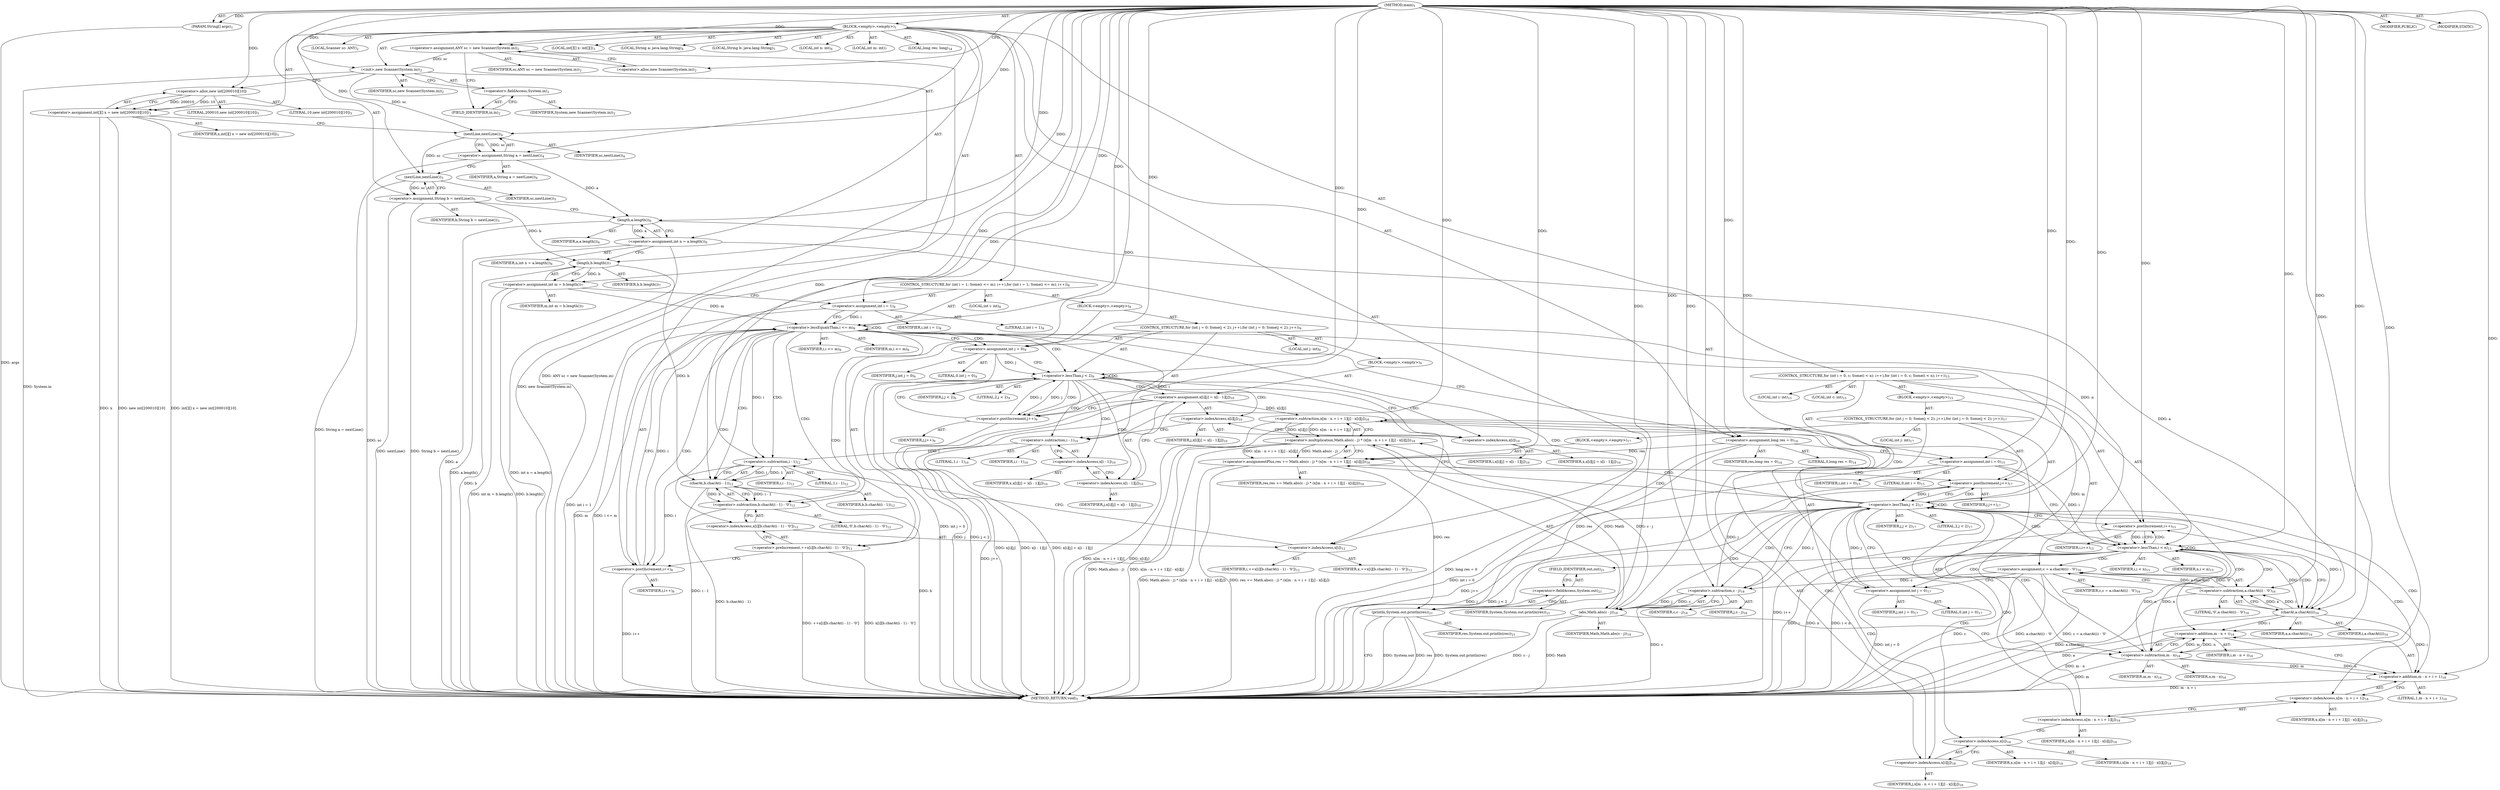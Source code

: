 digraph "main" {  
"19" [label = <(METHOD,main)<SUB>1</SUB>> ]
"20" [label = <(PARAM,String[] args)<SUB>1</SUB>> ]
"21" [label = <(BLOCK,&lt;empty&gt;,&lt;empty&gt;)<SUB>1</SUB>> ]
"4" [label = <(LOCAL,Scanner sc: ANY)<SUB>2</SUB>> ]
"22" [label = <(&lt;operator&gt;.assignment,ANY sc = new Scanner(System.in))<SUB>2</SUB>> ]
"23" [label = <(IDENTIFIER,sc,ANY sc = new Scanner(System.in))<SUB>2</SUB>> ]
"24" [label = <(&lt;operator&gt;.alloc,new Scanner(System.in))<SUB>2</SUB>> ]
"25" [label = <(&lt;init&gt;,new Scanner(System.in))<SUB>2</SUB>> ]
"3" [label = <(IDENTIFIER,sc,new Scanner(System.in))<SUB>2</SUB>> ]
"26" [label = <(&lt;operator&gt;.fieldAccess,System.in)<SUB>2</SUB>> ]
"27" [label = <(IDENTIFIER,System,new Scanner(System.in))<SUB>2</SUB>> ]
"28" [label = <(FIELD_IDENTIFIER,in,in)<SUB>2</SUB>> ]
"29" [label = <(LOCAL,int[][] x: int[][])<SUB>3</SUB>> ]
"30" [label = <(&lt;operator&gt;.assignment,int[][] x = new int[200010][10])<SUB>3</SUB>> ]
"31" [label = <(IDENTIFIER,x,int[][] x = new int[200010][10])<SUB>3</SUB>> ]
"32" [label = <(&lt;operator&gt;.alloc,new int[200010][10])> ]
"33" [label = <(LITERAL,200010,new int[200010][10])<SUB>3</SUB>> ]
"34" [label = <(LITERAL,10,new int[200010][10])<SUB>3</SUB>> ]
"35" [label = <(LOCAL,String a: java.lang.String)<SUB>4</SUB>> ]
"36" [label = <(&lt;operator&gt;.assignment,String a = nextLine())<SUB>4</SUB>> ]
"37" [label = <(IDENTIFIER,a,String a = nextLine())<SUB>4</SUB>> ]
"38" [label = <(nextLine,nextLine())<SUB>4</SUB>> ]
"39" [label = <(IDENTIFIER,sc,nextLine())<SUB>4</SUB>> ]
"40" [label = <(LOCAL,String b: java.lang.String)<SUB>5</SUB>> ]
"41" [label = <(&lt;operator&gt;.assignment,String b = nextLine())<SUB>5</SUB>> ]
"42" [label = <(IDENTIFIER,b,String b = nextLine())<SUB>5</SUB>> ]
"43" [label = <(nextLine,nextLine())<SUB>5</SUB>> ]
"44" [label = <(IDENTIFIER,sc,nextLine())<SUB>5</SUB>> ]
"45" [label = <(LOCAL,int n: int)<SUB>6</SUB>> ]
"46" [label = <(&lt;operator&gt;.assignment,int n = a.length())<SUB>6</SUB>> ]
"47" [label = <(IDENTIFIER,n,int n = a.length())<SUB>6</SUB>> ]
"48" [label = <(length,a.length())<SUB>6</SUB>> ]
"49" [label = <(IDENTIFIER,a,a.length())<SUB>6</SUB>> ]
"50" [label = <(LOCAL,int m: int)<SUB>7</SUB>> ]
"51" [label = <(&lt;operator&gt;.assignment,int m = b.length())<SUB>7</SUB>> ]
"52" [label = <(IDENTIFIER,m,int m = b.length())<SUB>7</SUB>> ]
"53" [label = <(length,b.length())<SUB>7</SUB>> ]
"54" [label = <(IDENTIFIER,b,b.length())<SUB>7</SUB>> ]
"55" [label = <(CONTROL_STRUCTURE,for (int i = 1; Some(i &lt;= m); i++),for (int i = 1; Some(i &lt;= m); i++))<SUB>8</SUB>> ]
"56" [label = <(LOCAL,int i: int)<SUB>8</SUB>> ]
"57" [label = <(&lt;operator&gt;.assignment,int i = 1)<SUB>8</SUB>> ]
"58" [label = <(IDENTIFIER,i,int i = 1)<SUB>8</SUB>> ]
"59" [label = <(LITERAL,1,int i = 1)<SUB>8</SUB>> ]
"60" [label = <(&lt;operator&gt;.lessEqualsThan,i &lt;= m)<SUB>8</SUB>> ]
"61" [label = <(IDENTIFIER,i,i &lt;= m)<SUB>8</SUB>> ]
"62" [label = <(IDENTIFIER,m,i &lt;= m)<SUB>8</SUB>> ]
"63" [label = <(&lt;operator&gt;.postIncrement,i++)<SUB>8</SUB>> ]
"64" [label = <(IDENTIFIER,i,i++)<SUB>8</SUB>> ]
"65" [label = <(BLOCK,&lt;empty&gt;,&lt;empty&gt;)<SUB>8</SUB>> ]
"66" [label = <(CONTROL_STRUCTURE,for (int j = 0; Some(j &lt; 2); j++),for (int j = 0; Some(j &lt; 2); j++))<SUB>9</SUB>> ]
"67" [label = <(LOCAL,int j: int)<SUB>9</SUB>> ]
"68" [label = <(&lt;operator&gt;.assignment,int j = 0)<SUB>9</SUB>> ]
"69" [label = <(IDENTIFIER,j,int j = 0)<SUB>9</SUB>> ]
"70" [label = <(LITERAL,0,int j = 0)<SUB>9</SUB>> ]
"71" [label = <(&lt;operator&gt;.lessThan,j &lt; 2)<SUB>9</SUB>> ]
"72" [label = <(IDENTIFIER,j,j &lt; 2)<SUB>9</SUB>> ]
"73" [label = <(LITERAL,2,j &lt; 2)<SUB>9</SUB>> ]
"74" [label = <(&lt;operator&gt;.postIncrement,j++)<SUB>9</SUB>> ]
"75" [label = <(IDENTIFIER,j,j++)<SUB>9</SUB>> ]
"76" [label = <(BLOCK,&lt;empty&gt;,&lt;empty&gt;)<SUB>9</SUB>> ]
"77" [label = <(&lt;operator&gt;.assignment,x[i][j] = x[i - 1][j])<SUB>10</SUB>> ]
"78" [label = <(&lt;operator&gt;.indexAccess,x[i][j])<SUB>10</SUB>> ]
"79" [label = <(&lt;operator&gt;.indexAccess,x[i])<SUB>10</SUB>> ]
"80" [label = <(IDENTIFIER,x,x[i][j] = x[i - 1][j])<SUB>10</SUB>> ]
"81" [label = <(IDENTIFIER,i,x[i][j] = x[i - 1][j])<SUB>10</SUB>> ]
"82" [label = <(IDENTIFIER,j,x[i][j] = x[i - 1][j])<SUB>10</SUB>> ]
"83" [label = <(&lt;operator&gt;.indexAccess,x[i - 1][j])<SUB>10</SUB>> ]
"84" [label = <(&lt;operator&gt;.indexAccess,x[i - 1])<SUB>10</SUB>> ]
"85" [label = <(IDENTIFIER,x,x[i][j] = x[i - 1][j])<SUB>10</SUB>> ]
"86" [label = <(&lt;operator&gt;.subtraction,i - 1)<SUB>10</SUB>> ]
"87" [label = <(IDENTIFIER,i,i - 1)<SUB>10</SUB>> ]
"88" [label = <(LITERAL,1,i - 1)<SUB>10</SUB>> ]
"89" [label = <(IDENTIFIER,j,x[i][j] = x[i - 1][j])<SUB>10</SUB>> ]
"90" [label = <(&lt;operator&gt;.preIncrement,++x[i][b.charAt(i - 1) - '0'])<SUB>12</SUB>> ]
"91" [label = <(&lt;operator&gt;.indexAccess,x[i][b.charAt(i - 1) - '0'])<SUB>12</SUB>> ]
"92" [label = <(&lt;operator&gt;.indexAccess,x[i])<SUB>12</SUB>> ]
"93" [label = <(IDENTIFIER,x,++x[i][b.charAt(i - 1) - '0'])<SUB>12</SUB>> ]
"94" [label = <(IDENTIFIER,i,++x[i][b.charAt(i - 1) - '0'])<SUB>12</SUB>> ]
"95" [label = <(&lt;operator&gt;.subtraction,b.charAt(i - 1) - '0')<SUB>12</SUB>> ]
"96" [label = <(charAt,b.charAt(i - 1))<SUB>12</SUB>> ]
"97" [label = <(IDENTIFIER,b,b.charAt(i - 1))<SUB>12</SUB>> ]
"98" [label = <(&lt;operator&gt;.subtraction,i - 1)<SUB>12</SUB>> ]
"99" [label = <(IDENTIFIER,i,i - 1)<SUB>12</SUB>> ]
"100" [label = <(LITERAL,1,i - 1)<SUB>12</SUB>> ]
"101" [label = <(LITERAL,'0',b.charAt(i - 1) - '0')<SUB>12</SUB>> ]
"102" [label = <(LOCAL,long res: long)<SUB>14</SUB>> ]
"103" [label = <(&lt;operator&gt;.assignment,long res = 0)<SUB>14</SUB>> ]
"104" [label = <(IDENTIFIER,res,long res = 0)<SUB>14</SUB>> ]
"105" [label = <(LITERAL,0,long res = 0)<SUB>14</SUB>> ]
"106" [label = <(CONTROL_STRUCTURE,for (int i = 0, c; Some(i &lt; n); i++),for (int i = 0, c; Some(i &lt; n); i++))<SUB>15</SUB>> ]
"107" [label = <(LOCAL,int i: int)<SUB>15</SUB>> ]
"108" [label = <(LOCAL,int c: int)<SUB>15</SUB>> ]
"109" [label = <(&lt;operator&gt;.assignment,int i = 0)<SUB>15</SUB>> ]
"110" [label = <(IDENTIFIER,i,int i = 0)<SUB>15</SUB>> ]
"111" [label = <(LITERAL,0,int i = 0)<SUB>15</SUB>> ]
"112" [label = <(&lt;operator&gt;.lessThan,i &lt; n)<SUB>15</SUB>> ]
"113" [label = <(IDENTIFIER,i,i &lt; n)<SUB>15</SUB>> ]
"114" [label = <(IDENTIFIER,n,i &lt; n)<SUB>15</SUB>> ]
"115" [label = <(&lt;operator&gt;.postIncrement,i++)<SUB>15</SUB>> ]
"116" [label = <(IDENTIFIER,i,i++)<SUB>15</SUB>> ]
"117" [label = <(BLOCK,&lt;empty&gt;,&lt;empty&gt;)<SUB>15</SUB>> ]
"118" [label = <(&lt;operator&gt;.assignment,c = a.charAt(i) - '0')<SUB>16</SUB>> ]
"119" [label = <(IDENTIFIER,c,c = a.charAt(i) - '0')<SUB>16</SUB>> ]
"120" [label = <(&lt;operator&gt;.subtraction,a.charAt(i) - '0')<SUB>16</SUB>> ]
"121" [label = <(charAt,a.charAt(i))<SUB>16</SUB>> ]
"122" [label = <(IDENTIFIER,a,a.charAt(i))<SUB>16</SUB>> ]
"123" [label = <(IDENTIFIER,i,a.charAt(i))<SUB>16</SUB>> ]
"124" [label = <(LITERAL,'0',a.charAt(i) - '0')<SUB>16</SUB>> ]
"125" [label = <(CONTROL_STRUCTURE,for (int j = 0; Some(j &lt; 2); j++),for (int j = 0; Some(j &lt; 2); j++))<SUB>17</SUB>> ]
"126" [label = <(LOCAL,int j: int)<SUB>17</SUB>> ]
"127" [label = <(&lt;operator&gt;.assignment,int j = 0)<SUB>17</SUB>> ]
"128" [label = <(IDENTIFIER,j,int j = 0)<SUB>17</SUB>> ]
"129" [label = <(LITERAL,0,int j = 0)<SUB>17</SUB>> ]
"130" [label = <(&lt;operator&gt;.lessThan,j &lt; 2)<SUB>17</SUB>> ]
"131" [label = <(IDENTIFIER,j,j &lt; 2)<SUB>17</SUB>> ]
"132" [label = <(LITERAL,2,j &lt; 2)<SUB>17</SUB>> ]
"133" [label = <(&lt;operator&gt;.postIncrement,j++)<SUB>17</SUB>> ]
"134" [label = <(IDENTIFIER,j,j++)<SUB>17</SUB>> ]
"135" [label = <(BLOCK,&lt;empty&gt;,&lt;empty&gt;)<SUB>17</SUB>> ]
"136" [label = <(&lt;operator&gt;.assignmentPlus,res += Math.abs(c - j) * (x[m - n + i + 1][j] - x[i][j]))<SUB>18</SUB>> ]
"137" [label = <(IDENTIFIER,res,res += Math.abs(c - j) * (x[m - n + i + 1][j] - x[i][j]))<SUB>18</SUB>> ]
"138" [label = <(&lt;operator&gt;.multiplication,Math.abs(c - j) * (x[m - n + i + 1][j] - x[i][j]))<SUB>18</SUB>> ]
"139" [label = <(abs,Math.abs(c - j))<SUB>18</SUB>> ]
"140" [label = <(IDENTIFIER,Math,Math.abs(c - j))<SUB>18</SUB>> ]
"141" [label = <(&lt;operator&gt;.subtraction,c - j)<SUB>18</SUB>> ]
"142" [label = <(IDENTIFIER,c,c - j)<SUB>18</SUB>> ]
"143" [label = <(IDENTIFIER,j,c - j)<SUB>18</SUB>> ]
"144" [label = <(&lt;operator&gt;.subtraction,x[m - n + i + 1][j] - x[i][j])<SUB>18</SUB>> ]
"145" [label = <(&lt;operator&gt;.indexAccess,x[m - n + i + 1][j])<SUB>18</SUB>> ]
"146" [label = <(&lt;operator&gt;.indexAccess,x[m - n + i + 1])<SUB>18</SUB>> ]
"147" [label = <(IDENTIFIER,x,x[m - n + i + 1][j] - x[i][j])<SUB>18</SUB>> ]
"148" [label = <(&lt;operator&gt;.addition,m - n + i + 1)<SUB>18</SUB>> ]
"149" [label = <(&lt;operator&gt;.addition,m - n + i)<SUB>18</SUB>> ]
"150" [label = <(&lt;operator&gt;.subtraction,m - n)<SUB>18</SUB>> ]
"151" [label = <(IDENTIFIER,m,m - n)<SUB>18</SUB>> ]
"152" [label = <(IDENTIFIER,n,m - n)<SUB>18</SUB>> ]
"153" [label = <(IDENTIFIER,i,m - n + i)<SUB>18</SUB>> ]
"154" [label = <(LITERAL,1,m - n + i + 1)<SUB>18</SUB>> ]
"155" [label = <(IDENTIFIER,j,x[m - n + i + 1][j] - x[i][j])<SUB>18</SUB>> ]
"156" [label = <(&lt;operator&gt;.indexAccess,x[i][j])<SUB>18</SUB>> ]
"157" [label = <(&lt;operator&gt;.indexAccess,x[i])<SUB>18</SUB>> ]
"158" [label = <(IDENTIFIER,x,x[m - n + i + 1][j] - x[i][j])<SUB>18</SUB>> ]
"159" [label = <(IDENTIFIER,i,x[m - n + i + 1][j] - x[i][j])<SUB>18</SUB>> ]
"160" [label = <(IDENTIFIER,j,x[m - n + i + 1][j] - x[i][j])<SUB>18</SUB>> ]
"161" [label = <(println,System.out.println(res))<SUB>21</SUB>> ]
"162" [label = <(&lt;operator&gt;.fieldAccess,System.out)<SUB>21</SUB>> ]
"163" [label = <(IDENTIFIER,System,System.out.println(res))<SUB>21</SUB>> ]
"164" [label = <(FIELD_IDENTIFIER,out,out)<SUB>21</SUB>> ]
"165" [label = <(IDENTIFIER,res,System.out.println(res))<SUB>21</SUB>> ]
"166" [label = <(MODIFIER,PUBLIC)> ]
"167" [label = <(MODIFIER,STATIC)> ]
"168" [label = <(METHOD_RETURN,void)<SUB>1</SUB>> ]
  "19" -> "20"  [ label = "AST: "] 
  "19" -> "21"  [ label = "AST: "] 
  "19" -> "166"  [ label = "AST: "] 
  "19" -> "167"  [ label = "AST: "] 
  "19" -> "168"  [ label = "AST: "] 
  "21" -> "4"  [ label = "AST: "] 
  "21" -> "22"  [ label = "AST: "] 
  "21" -> "25"  [ label = "AST: "] 
  "21" -> "29"  [ label = "AST: "] 
  "21" -> "30"  [ label = "AST: "] 
  "21" -> "35"  [ label = "AST: "] 
  "21" -> "36"  [ label = "AST: "] 
  "21" -> "40"  [ label = "AST: "] 
  "21" -> "41"  [ label = "AST: "] 
  "21" -> "45"  [ label = "AST: "] 
  "21" -> "46"  [ label = "AST: "] 
  "21" -> "50"  [ label = "AST: "] 
  "21" -> "51"  [ label = "AST: "] 
  "21" -> "55"  [ label = "AST: "] 
  "21" -> "102"  [ label = "AST: "] 
  "21" -> "103"  [ label = "AST: "] 
  "21" -> "106"  [ label = "AST: "] 
  "21" -> "161"  [ label = "AST: "] 
  "22" -> "23"  [ label = "AST: "] 
  "22" -> "24"  [ label = "AST: "] 
  "25" -> "3"  [ label = "AST: "] 
  "25" -> "26"  [ label = "AST: "] 
  "26" -> "27"  [ label = "AST: "] 
  "26" -> "28"  [ label = "AST: "] 
  "30" -> "31"  [ label = "AST: "] 
  "30" -> "32"  [ label = "AST: "] 
  "32" -> "33"  [ label = "AST: "] 
  "32" -> "34"  [ label = "AST: "] 
  "36" -> "37"  [ label = "AST: "] 
  "36" -> "38"  [ label = "AST: "] 
  "38" -> "39"  [ label = "AST: "] 
  "41" -> "42"  [ label = "AST: "] 
  "41" -> "43"  [ label = "AST: "] 
  "43" -> "44"  [ label = "AST: "] 
  "46" -> "47"  [ label = "AST: "] 
  "46" -> "48"  [ label = "AST: "] 
  "48" -> "49"  [ label = "AST: "] 
  "51" -> "52"  [ label = "AST: "] 
  "51" -> "53"  [ label = "AST: "] 
  "53" -> "54"  [ label = "AST: "] 
  "55" -> "56"  [ label = "AST: "] 
  "55" -> "57"  [ label = "AST: "] 
  "55" -> "60"  [ label = "AST: "] 
  "55" -> "63"  [ label = "AST: "] 
  "55" -> "65"  [ label = "AST: "] 
  "57" -> "58"  [ label = "AST: "] 
  "57" -> "59"  [ label = "AST: "] 
  "60" -> "61"  [ label = "AST: "] 
  "60" -> "62"  [ label = "AST: "] 
  "63" -> "64"  [ label = "AST: "] 
  "65" -> "66"  [ label = "AST: "] 
  "65" -> "90"  [ label = "AST: "] 
  "66" -> "67"  [ label = "AST: "] 
  "66" -> "68"  [ label = "AST: "] 
  "66" -> "71"  [ label = "AST: "] 
  "66" -> "74"  [ label = "AST: "] 
  "66" -> "76"  [ label = "AST: "] 
  "68" -> "69"  [ label = "AST: "] 
  "68" -> "70"  [ label = "AST: "] 
  "71" -> "72"  [ label = "AST: "] 
  "71" -> "73"  [ label = "AST: "] 
  "74" -> "75"  [ label = "AST: "] 
  "76" -> "77"  [ label = "AST: "] 
  "77" -> "78"  [ label = "AST: "] 
  "77" -> "83"  [ label = "AST: "] 
  "78" -> "79"  [ label = "AST: "] 
  "78" -> "82"  [ label = "AST: "] 
  "79" -> "80"  [ label = "AST: "] 
  "79" -> "81"  [ label = "AST: "] 
  "83" -> "84"  [ label = "AST: "] 
  "83" -> "89"  [ label = "AST: "] 
  "84" -> "85"  [ label = "AST: "] 
  "84" -> "86"  [ label = "AST: "] 
  "86" -> "87"  [ label = "AST: "] 
  "86" -> "88"  [ label = "AST: "] 
  "90" -> "91"  [ label = "AST: "] 
  "91" -> "92"  [ label = "AST: "] 
  "91" -> "95"  [ label = "AST: "] 
  "92" -> "93"  [ label = "AST: "] 
  "92" -> "94"  [ label = "AST: "] 
  "95" -> "96"  [ label = "AST: "] 
  "95" -> "101"  [ label = "AST: "] 
  "96" -> "97"  [ label = "AST: "] 
  "96" -> "98"  [ label = "AST: "] 
  "98" -> "99"  [ label = "AST: "] 
  "98" -> "100"  [ label = "AST: "] 
  "103" -> "104"  [ label = "AST: "] 
  "103" -> "105"  [ label = "AST: "] 
  "106" -> "107"  [ label = "AST: "] 
  "106" -> "108"  [ label = "AST: "] 
  "106" -> "109"  [ label = "AST: "] 
  "106" -> "112"  [ label = "AST: "] 
  "106" -> "115"  [ label = "AST: "] 
  "106" -> "117"  [ label = "AST: "] 
  "109" -> "110"  [ label = "AST: "] 
  "109" -> "111"  [ label = "AST: "] 
  "112" -> "113"  [ label = "AST: "] 
  "112" -> "114"  [ label = "AST: "] 
  "115" -> "116"  [ label = "AST: "] 
  "117" -> "118"  [ label = "AST: "] 
  "117" -> "125"  [ label = "AST: "] 
  "118" -> "119"  [ label = "AST: "] 
  "118" -> "120"  [ label = "AST: "] 
  "120" -> "121"  [ label = "AST: "] 
  "120" -> "124"  [ label = "AST: "] 
  "121" -> "122"  [ label = "AST: "] 
  "121" -> "123"  [ label = "AST: "] 
  "125" -> "126"  [ label = "AST: "] 
  "125" -> "127"  [ label = "AST: "] 
  "125" -> "130"  [ label = "AST: "] 
  "125" -> "133"  [ label = "AST: "] 
  "125" -> "135"  [ label = "AST: "] 
  "127" -> "128"  [ label = "AST: "] 
  "127" -> "129"  [ label = "AST: "] 
  "130" -> "131"  [ label = "AST: "] 
  "130" -> "132"  [ label = "AST: "] 
  "133" -> "134"  [ label = "AST: "] 
  "135" -> "136"  [ label = "AST: "] 
  "136" -> "137"  [ label = "AST: "] 
  "136" -> "138"  [ label = "AST: "] 
  "138" -> "139"  [ label = "AST: "] 
  "138" -> "144"  [ label = "AST: "] 
  "139" -> "140"  [ label = "AST: "] 
  "139" -> "141"  [ label = "AST: "] 
  "141" -> "142"  [ label = "AST: "] 
  "141" -> "143"  [ label = "AST: "] 
  "144" -> "145"  [ label = "AST: "] 
  "144" -> "156"  [ label = "AST: "] 
  "145" -> "146"  [ label = "AST: "] 
  "145" -> "155"  [ label = "AST: "] 
  "146" -> "147"  [ label = "AST: "] 
  "146" -> "148"  [ label = "AST: "] 
  "148" -> "149"  [ label = "AST: "] 
  "148" -> "154"  [ label = "AST: "] 
  "149" -> "150"  [ label = "AST: "] 
  "149" -> "153"  [ label = "AST: "] 
  "150" -> "151"  [ label = "AST: "] 
  "150" -> "152"  [ label = "AST: "] 
  "156" -> "157"  [ label = "AST: "] 
  "156" -> "160"  [ label = "AST: "] 
  "157" -> "158"  [ label = "AST: "] 
  "157" -> "159"  [ label = "AST: "] 
  "161" -> "162"  [ label = "AST: "] 
  "161" -> "165"  [ label = "AST: "] 
  "162" -> "163"  [ label = "AST: "] 
  "162" -> "164"  [ label = "AST: "] 
  "22" -> "28"  [ label = "CFG: "] 
  "25" -> "32"  [ label = "CFG: "] 
  "30" -> "38"  [ label = "CFG: "] 
  "36" -> "43"  [ label = "CFG: "] 
  "41" -> "48"  [ label = "CFG: "] 
  "46" -> "53"  [ label = "CFG: "] 
  "51" -> "57"  [ label = "CFG: "] 
  "103" -> "109"  [ label = "CFG: "] 
  "161" -> "168"  [ label = "CFG: "] 
  "24" -> "22"  [ label = "CFG: "] 
  "26" -> "25"  [ label = "CFG: "] 
  "32" -> "30"  [ label = "CFG: "] 
  "38" -> "36"  [ label = "CFG: "] 
  "43" -> "41"  [ label = "CFG: "] 
  "48" -> "46"  [ label = "CFG: "] 
  "53" -> "51"  [ label = "CFG: "] 
  "57" -> "60"  [ label = "CFG: "] 
  "60" -> "68"  [ label = "CFG: "] 
  "60" -> "103"  [ label = "CFG: "] 
  "63" -> "60"  [ label = "CFG: "] 
  "109" -> "112"  [ label = "CFG: "] 
  "112" -> "121"  [ label = "CFG: "] 
  "112" -> "164"  [ label = "CFG: "] 
  "115" -> "112"  [ label = "CFG: "] 
  "162" -> "161"  [ label = "CFG: "] 
  "28" -> "26"  [ label = "CFG: "] 
  "90" -> "63"  [ label = "CFG: "] 
  "118" -> "127"  [ label = "CFG: "] 
  "164" -> "162"  [ label = "CFG: "] 
  "68" -> "71"  [ label = "CFG: "] 
  "71" -> "79"  [ label = "CFG: "] 
  "71" -> "92"  [ label = "CFG: "] 
  "74" -> "71"  [ label = "CFG: "] 
  "91" -> "90"  [ label = "CFG: "] 
  "120" -> "118"  [ label = "CFG: "] 
  "127" -> "130"  [ label = "CFG: "] 
  "130" -> "141"  [ label = "CFG: "] 
  "130" -> "115"  [ label = "CFG: "] 
  "133" -> "130"  [ label = "CFG: "] 
  "77" -> "74"  [ label = "CFG: "] 
  "92" -> "98"  [ label = "CFG: "] 
  "95" -> "91"  [ label = "CFG: "] 
  "121" -> "120"  [ label = "CFG: "] 
  "136" -> "133"  [ label = "CFG: "] 
  "78" -> "86"  [ label = "CFG: "] 
  "83" -> "77"  [ label = "CFG: "] 
  "96" -> "95"  [ label = "CFG: "] 
  "138" -> "136"  [ label = "CFG: "] 
  "79" -> "78"  [ label = "CFG: "] 
  "84" -> "83"  [ label = "CFG: "] 
  "98" -> "96"  [ label = "CFG: "] 
  "139" -> "150"  [ label = "CFG: "] 
  "144" -> "138"  [ label = "CFG: "] 
  "86" -> "84"  [ label = "CFG: "] 
  "141" -> "139"  [ label = "CFG: "] 
  "145" -> "157"  [ label = "CFG: "] 
  "156" -> "144"  [ label = "CFG: "] 
  "146" -> "145"  [ label = "CFG: "] 
  "157" -> "156"  [ label = "CFG: "] 
  "148" -> "146"  [ label = "CFG: "] 
  "149" -> "148"  [ label = "CFG: "] 
  "150" -> "149"  [ label = "CFG: "] 
  "19" -> "24"  [ label = "CFG: "] 
  "20" -> "168"  [ label = "DDG: args"] 
  "22" -> "168"  [ label = "DDG: ANY sc = new Scanner(System.in)"] 
  "25" -> "168"  [ label = "DDG: System.in"] 
  "25" -> "168"  [ label = "DDG: new Scanner(System.in)"] 
  "30" -> "168"  [ label = "DDG: x"] 
  "30" -> "168"  [ label = "DDG: new int[200010][10]"] 
  "30" -> "168"  [ label = "DDG: int[][] x = new int[200010][10]"] 
  "36" -> "168"  [ label = "DDG: String a = nextLine()"] 
  "43" -> "168"  [ label = "DDG: sc"] 
  "41" -> "168"  [ label = "DDG: nextLine()"] 
  "41" -> "168"  [ label = "DDG: String b = nextLine()"] 
  "48" -> "168"  [ label = "DDG: a"] 
  "46" -> "168"  [ label = "DDG: a.length()"] 
  "46" -> "168"  [ label = "DDG: int n = a.length()"] 
  "53" -> "168"  [ label = "DDG: b"] 
  "51" -> "168"  [ label = "DDG: b.length()"] 
  "51" -> "168"  [ label = "DDG: int m = b.length()"] 
  "57" -> "168"  [ label = "DDG: int i = 1"] 
  "60" -> "168"  [ label = "DDG: m"] 
  "60" -> "168"  [ label = "DDG: i &lt;= m"] 
  "103" -> "168"  [ label = "DDG: long res = 0"] 
  "109" -> "168"  [ label = "DDG: int i = 0"] 
  "112" -> "168"  [ label = "DDG: i"] 
  "112" -> "168"  [ label = "DDG: n"] 
  "112" -> "168"  [ label = "DDG: i &lt; n"] 
  "161" -> "168"  [ label = "DDG: System.out"] 
  "161" -> "168"  [ label = "DDG: res"] 
  "161" -> "168"  [ label = "DDG: System.out.println(res)"] 
  "118" -> "168"  [ label = "DDG: c"] 
  "121" -> "168"  [ label = "DDG: a"] 
  "120" -> "168"  [ label = "DDG: a.charAt(i)"] 
  "118" -> "168"  [ label = "DDG: a.charAt(i) - '0'"] 
  "118" -> "168"  [ label = "DDG: c = a.charAt(i) - '0'"] 
  "127" -> "168"  [ label = "DDG: int j = 0"] 
  "130" -> "168"  [ label = "DDG: j"] 
  "130" -> "168"  [ label = "DDG: j &lt; 2"] 
  "115" -> "168"  [ label = "DDG: i++"] 
  "141" -> "168"  [ label = "DDG: c"] 
  "139" -> "168"  [ label = "DDG: c - j"] 
  "138" -> "168"  [ label = "DDG: Math.abs(c - j)"] 
  "150" -> "168"  [ label = "DDG: m"] 
  "149" -> "168"  [ label = "DDG: m - n"] 
  "148" -> "168"  [ label = "DDG: m - n + i"] 
  "144" -> "168"  [ label = "DDG: x[m - n + i + 1][j]"] 
  "144" -> "168"  [ label = "DDG: x[i][j]"] 
  "138" -> "168"  [ label = "DDG: x[m - n + i + 1][j] - x[i][j]"] 
  "136" -> "168"  [ label = "DDG: Math.abs(c - j) * (x[m - n + i + 1][j] - x[i][j])"] 
  "136" -> "168"  [ label = "DDG: res += Math.abs(c - j) * (x[m - n + i + 1][j] - x[i][j])"] 
  "133" -> "168"  [ label = "DDG: j++"] 
  "68" -> "168"  [ label = "DDG: int j = 0"] 
  "71" -> "168"  [ label = "DDG: j"] 
  "71" -> "168"  [ label = "DDG: j &lt; 2"] 
  "96" -> "168"  [ label = "DDG: b"] 
  "96" -> "168"  [ label = "DDG: i - 1"] 
  "95" -> "168"  [ label = "DDG: b.charAt(i - 1)"] 
  "90" -> "168"  [ label = "DDG: x[i][b.charAt(i - 1) - '0']"] 
  "90" -> "168"  [ label = "DDG: ++x[i][b.charAt(i - 1) - '0']"] 
  "63" -> "168"  [ label = "DDG: i++"] 
  "77" -> "168"  [ label = "DDG: x[i][j]"] 
  "77" -> "168"  [ label = "DDG: x[i - 1][j]"] 
  "77" -> "168"  [ label = "DDG: x[i][j] = x[i - 1][j]"] 
  "74" -> "168"  [ label = "DDG: j++"] 
  "139" -> "168"  [ label = "DDG: Math"] 
  "19" -> "20"  [ label = "DDG: "] 
  "19" -> "22"  [ label = "DDG: "] 
  "32" -> "30"  [ label = "DDG: 200010"] 
  "32" -> "30"  [ label = "DDG: 10"] 
  "38" -> "36"  [ label = "DDG: sc"] 
  "43" -> "41"  [ label = "DDG: sc"] 
  "48" -> "46"  [ label = "DDG: a"] 
  "53" -> "51"  [ label = "DDG: b"] 
  "19" -> "103"  [ label = "DDG: "] 
  "22" -> "25"  [ label = "DDG: sc"] 
  "19" -> "25"  [ label = "DDG: "] 
  "19" -> "57"  [ label = "DDG: "] 
  "19" -> "109"  [ label = "DDG: "] 
  "103" -> "161"  [ label = "DDG: res"] 
  "136" -> "161"  [ label = "DDG: res"] 
  "19" -> "161"  [ label = "DDG: "] 
  "19" -> "32"  [ label = "DDG: "] 
  "25" -> "38"  [ label = "DDG: sc"] 
  "19" -> "38"  [ label = "DDG: "] 
  "38" -> "43"  [ label = "DDG: sc"] 
  "19" -> "43"  [ label = "DDG: "] 
  "36" -> "48"  [ label = "DDG: a"] 
  "19" -> "48"  [ label = "DDG: "] 
  "41" -> "53"  [ label = "DDG: b"] 
  "19" -> "53"  [ label = "DDG: "] 
  "57" -> "60"  [ label = "DDG: i"] 
  "63" -> "60"  [ label = "DDG: i"] 
  "19" -> "60"  [ label = "DDG: "] 
  "51" -> "60"  [ label = "DDG: m"] 
  "98" -> "63"  [ label = "DDG: i"] 
  "19" -> "63"  [ label = "DDG: "] 
  "109" -> "112"  [ label = "DDG: i"] 
  "115" -> "112"  [ label = "DDG: i"] 
  "19" -> "112"  [ label = "DDG: "] 
  "46" -> "112"  [ label = "DDG: n"] 
  "150" -> "112"  [ label = "DDG: n"] 
  "121" -> "115"  [ label = "DDG: i"] 
  "19" -> "115"  [ label = "DDG: "] 
  "120" -> "118"  [ label = "DDG: a.charAt(i)"] 
  "120" -> "118"  [ label = "DDG: '0'"] 
  "19" -> "68"  [ label = "DDG: "] 
  "19" -> "127"  [ label = "DDG: "] 
  "68" -> "71"  [ label = "DDG: j"] 
  "74" -> "71"  [ label = "DDG: j"] 
  "19" -> "71"  [ label = "DDG: "] 
  "71" -> "74"  [ label = "DDG: j"] 
  "19" -> "74"  [ label = "DDG: "] 
  "121" -> "120"  [ label = "DDG: a"] 
  "121" -> "120"  [ label = "DDG: i"] 
  "19" -> "120"  [ label = "DDG: "] 
  "127" -> "130"  [ label = "DDG: j"] 
  "133" -> "130"  [ label = "DDG: j"] 
  "19" -> "130"  [ label = "DDG: "] 
  "141" -> "133"  [ label = "DDG: j"] 
  "19" -> "133"  [ label = "DDG: "] 
  "138" -> "136"  [ label = "DDG: Math.abs(c - j)"] 
  "138" -> "136"  [ label = "DDG: x[m - n + i + 1][j] - x[i][j]"] 
  "96" -> "95"  [ label = "DDG: b"] 
  "96" -> "95"  [ label = "DDG: i - 1"] 
  "19" -> "95"  [ label = "DDG: "] 
  "48" -> "121"  [ label = "DDG: a"] 
  "19" -> "121"  [ label = "DDG: "] 
  "112" -> "121"  [ label = "DDG: i"] 
  "103" -> "136"  [ label = "DDG: res"] 
  "19" -> "136"  [ label = "DDG: "] 
  "53" -> "96"  [ label = "DDG: b"] 
  "19" -> "96"  [ label = "DDG: "] 
  "98" -> "96"  [ label = "DDG: i"] 
  "98" -> "96"  [ label = "DDG: 1"] 
  "139" -> "138"  [ label = "DDG: Math"] 
  "139" -> "138"  [ label = "DDG: c - j"] 
  "144" -> "138"  [ label = "DDG: x[m - n + i + 1][j]"] 
  "144" -> "138"  [ label = "DDG: x[i][j]"] 
  "60" -> "98"  [ label = "DDG: i"] 
  "86" -> "98"  [ label = "DDG: i"] 
  "19" -> "98"  [ label = "DDG: "] 
  "19" -> "139"  [ label = "DDG: "] 
  "141" -> "139"  [ label = "DDG: c"] 
  "141" -> "139"  [ label = "DDG: j"] 
  "77" -> "144"  [ label = "DDG: x[i][j]"] 
  "60" -> "86"  [ label = "DDG: i"] 
  "19" -> "86"  [ label = "DDG: "] 
  "118" -> "141"  [ label = "DDG: c"] 
  "19" -> "141"  [ label = "DDG: "] 
  "130" -> "141"  [ label = "DDG: j"] 
  "150" -> "148"  [ label = "DDG: m"] 
  "150" -> "148"  [ label = "DDG: n"] 
  "121" -> "148"  [ label = "DDG: i"] 
  "19" -> "148"  [ label = "DDG: "] 
  "150" -> "149"  [ label = "DDG: m"] 
  "150" -> "149"  [ label = "DDG: n"] 
  "121" -> "149"  [ label = "DDG: i"] 
  "19" -> "149"  [ label = "DDG: "] 
  "60" -> "150"  [ label = "DDG: m"] 
  "19" -> "150"  [ label = "DDG: "] 
  "112" -> "150"  [ label = "DDG: n"] 
  "60" -> "68"  [ label = "CDG: "] 
  "60" -> "60"  [ label = "CDG: "] 
  "60" -> "96"  [ label = "CDG: "] 
  "60" -> "98"  [ label = "CDG: "] 
  "60" -> "95"  [ label = "CDG: "] 
  "60" -> "92"  [ label = "CDG: "] 
  "60" -> "91"  [ label = "CDG: "] 
  "60" -> "90"  [ label = "CDG: "] 
  "60" -> "71"  [ label = "CDG: "] 
  "60" -> "63"  [ label = "CDG: "] 
  "112" -> "115"  [ label = "CDG: "] 
  "112" -> "120"  [ label = "CDG: "] 
  "112" -> "121"  [ label = "CDG: "] 
  "112" -> "112"  [ label = "CDG: "] 
  "112" -> "130"  [ label = "CDG: "] 
  "112" -> "118"  [ label = "CDG: "] 
  "112" -> "127"  [ label = "CDG: "] 
  "71" -> "77"  [ label = "CDG: "] 
  "71" -> "84"  [ label = "CDG: "] 
  "71" -> "74"  [ label = "CDG: "] 
  "71" -> "79"  [ label = "CDG: "] 
  "71" -> "83"  [ label = "CDG: "] 
  "71" -> "71"  [ label = "CDG: "] 
  "71" -> "78"  [ label = "CDG: "] 
  "71" -> "86"  [ label = "CDG: "] 
  "130" -> "141"  [ label = "CDG: "] 
  "130" -> "136"  [ label = "CDG: "] 
  "130" -> "145"  [ label = "CDG: "] 
  "130" -> "146"  [ label = "CDG: "] 
  "130" -> "149"  [ label = "CDG: "] 
  "130" -> "150"  [ label = "CDG: "] 
  "130" -> "157"  [ label = "CDG: "] 
  "130" -> "144"  [ label = "CDG: "] 
  "130" -> "138"  [ label = "CDG: "] 
  "130" -> "148"  [ label = "CDG: "] 
  "130" -> "130"  [ label = "CDG: "] 
  "130" -> "139"  [ label = "CDG: "] 
  "130" -> "156"  [ label = "CDG: "] 
  "130" -> "133"  [ label = "CDG: "] 
}
